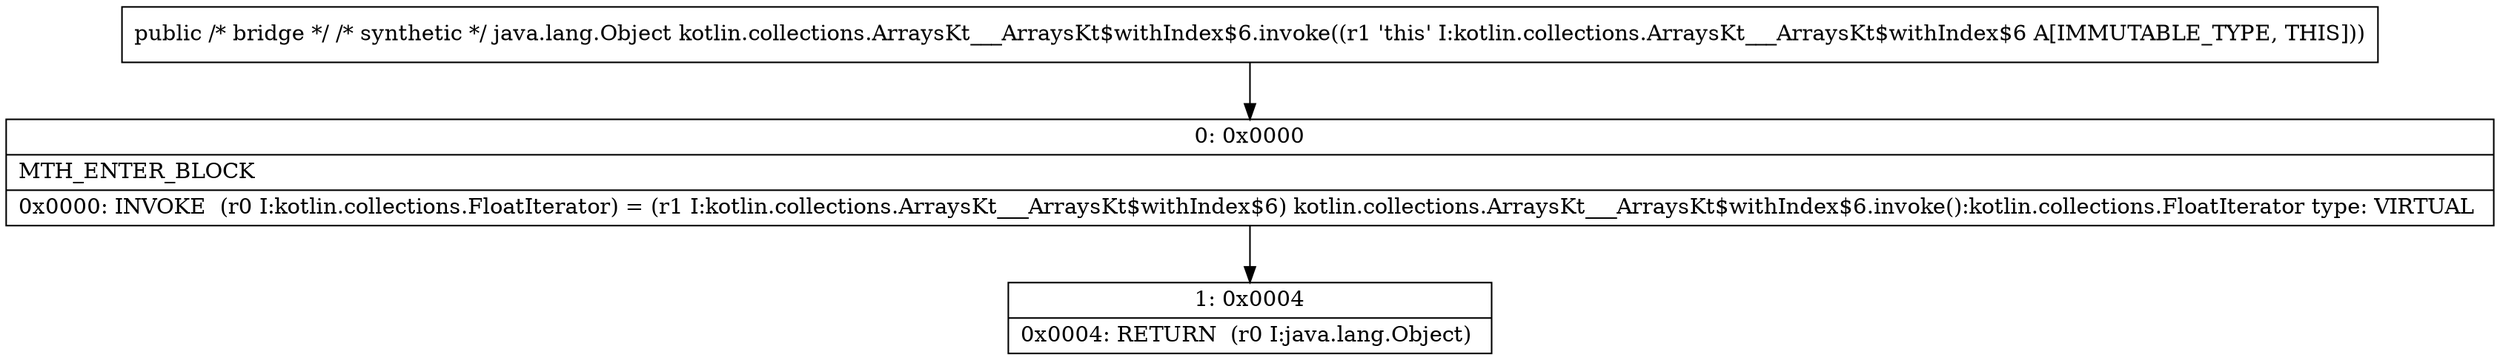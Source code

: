 digraph "CFG forkotlin.collections.ArraysKt___ArraysKt$withIndex$6.invoke()Ljava\/lang\/Object;" {
Node_0 [shape=record,label="{0\:\ 0x0000|MTH_ENTER_BLOCK\l|0x0000: INVOKE  (r0 I:kotlin.collections.FloatIterator) = (r1 I:kotlin.collections.ArraysKt___ArraysKt$withIndex$6) kotlin.collections.ArraysKt___ArraysKt$withIndex$6.invoke():kotlin.collections.FloatIterator type: VIRTUAL \l}"];
Node_1 [shape=record,label="{1\:\ 0x0004|0x0004: RETURN  (r0 I:java.lang.Object) \l}"];
MethodNode[shape=record,label="{public \/* bridge *\/ \/* synthetic *\/ java.lang.Object kotlin.collections.ArraysKt___ArraysKt$withIndex$6.invoke((r1 'this' I:kotlin.collections.ArraysKt___ArraysKt$withIndex$6 A[IMMUTABLE_TYPE, THIS])) }"];
MethodNode -> Node_0;
Node_0 -> Node_1;
}

